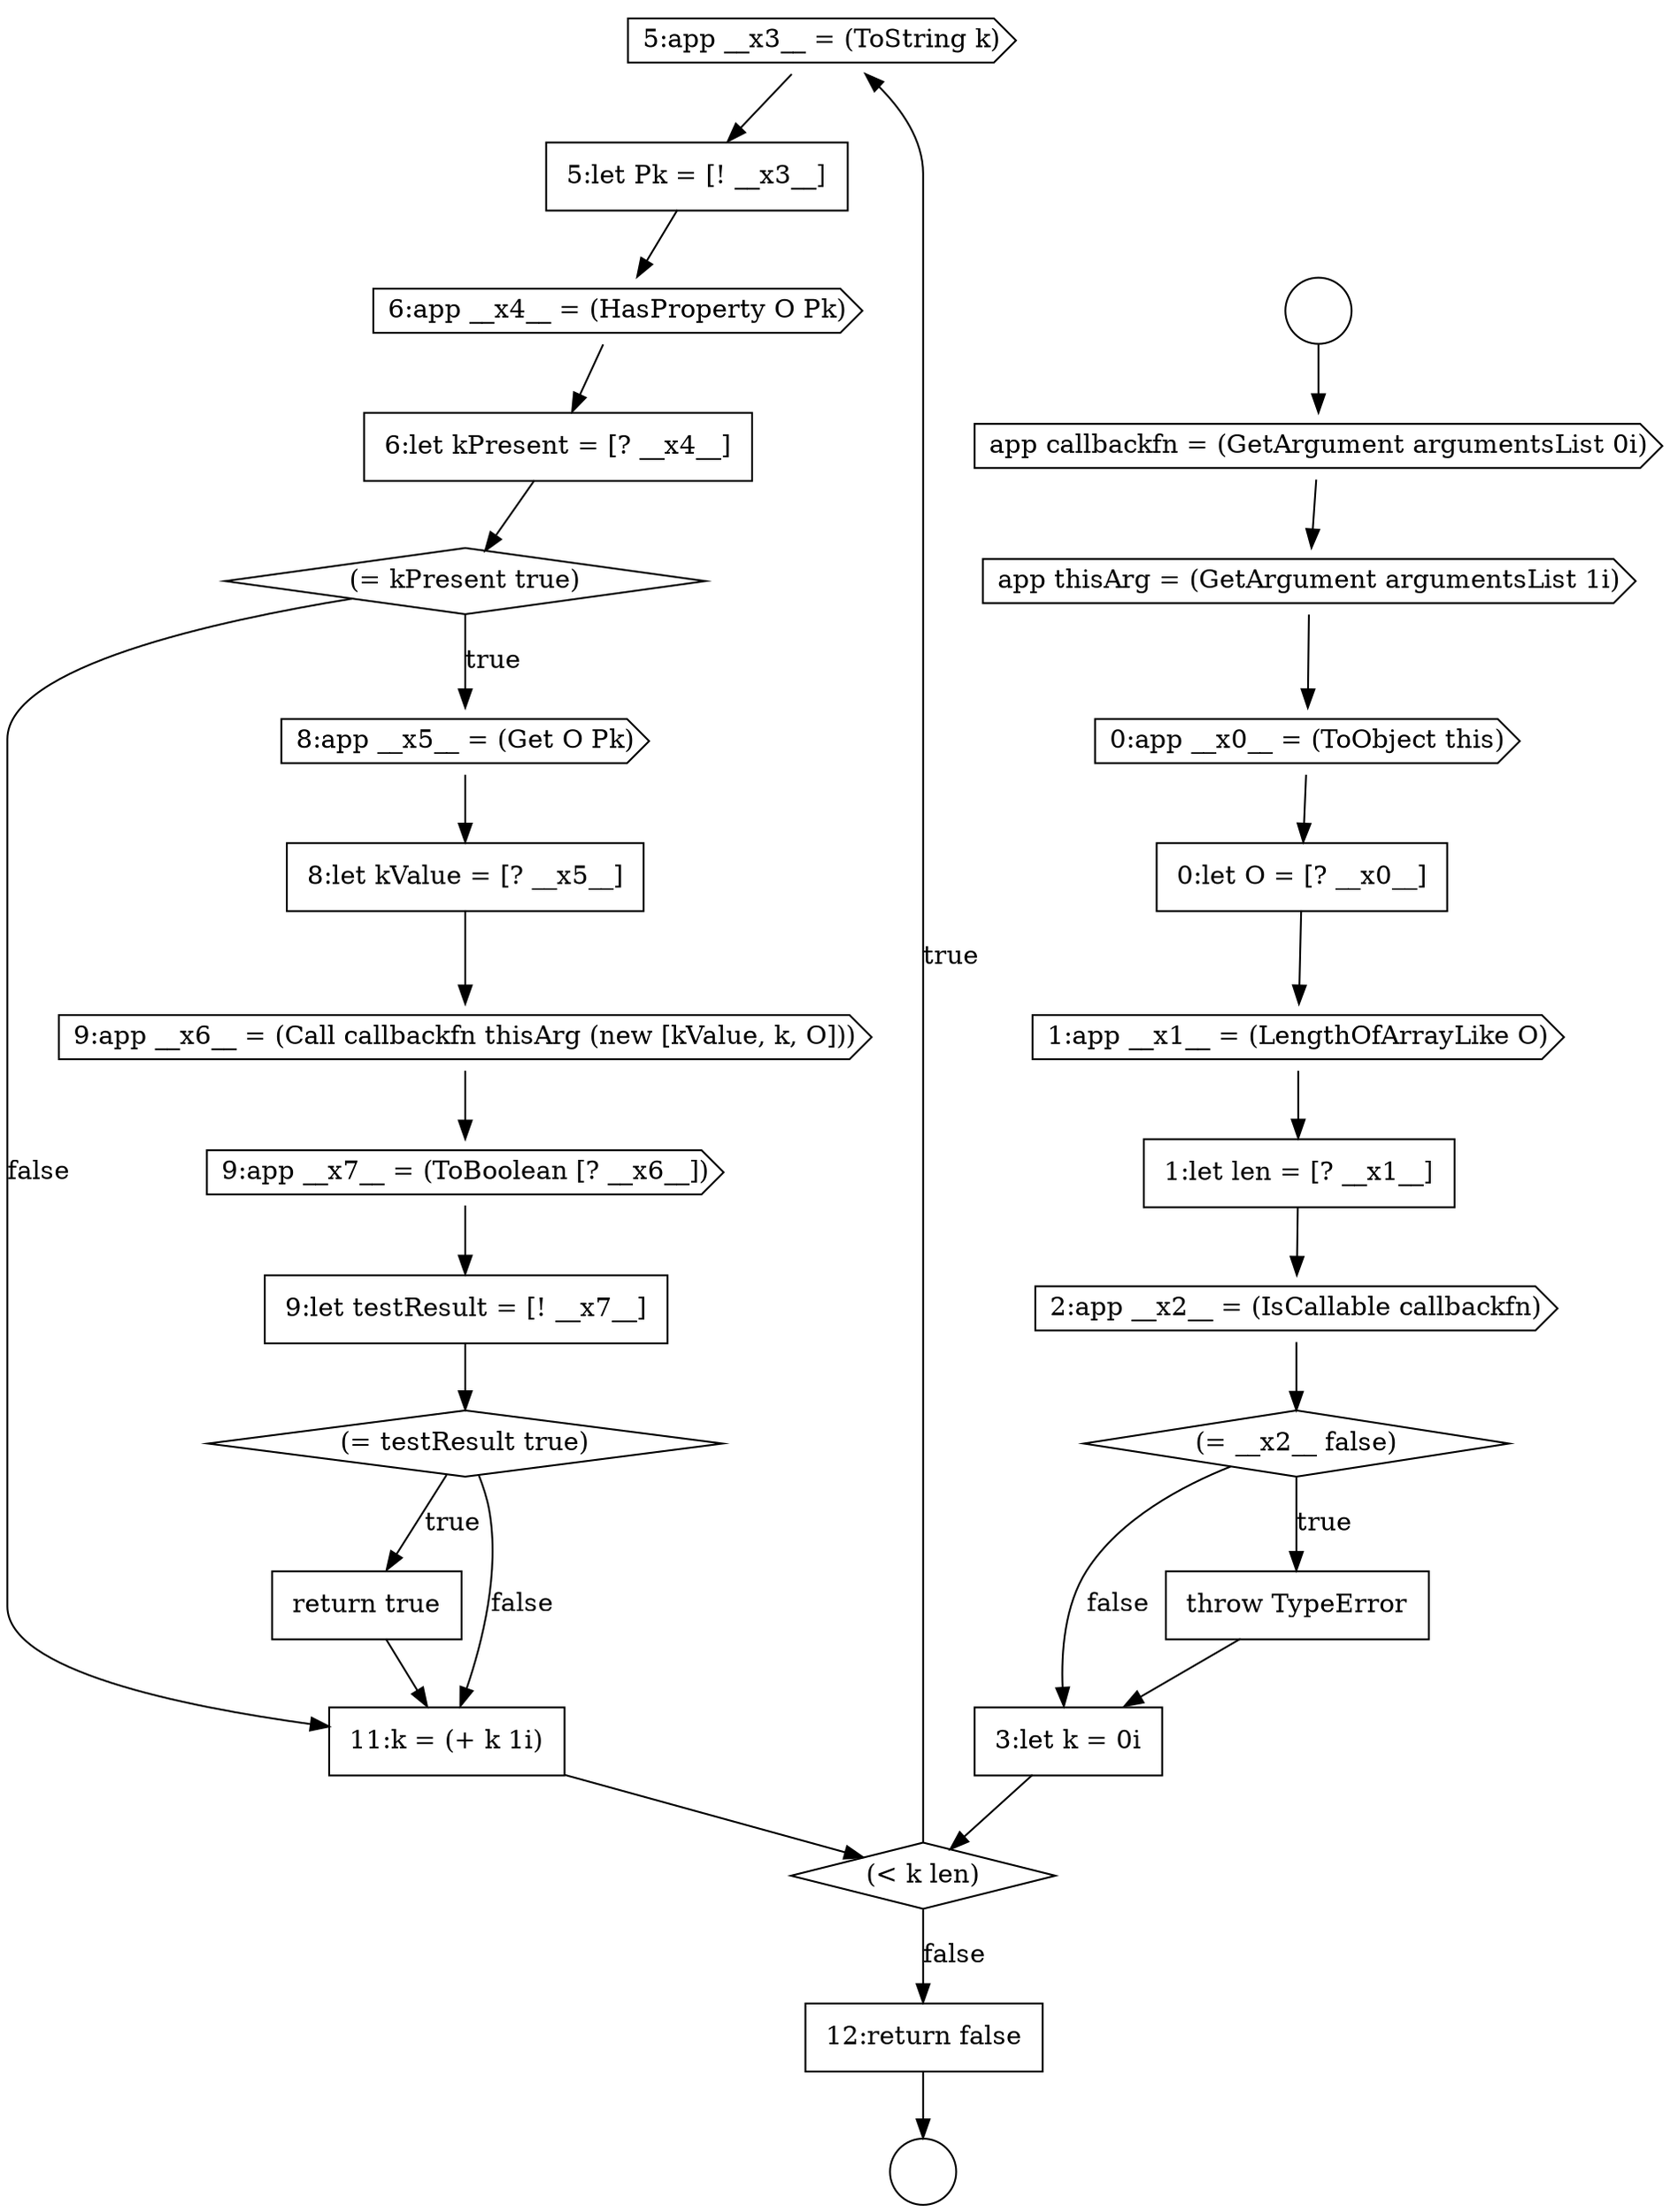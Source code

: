 digraph {
  node16501 [shape=cds, label=<<font color="black">5:app __x3__ = (ToString k)</font>> color="black" fillcolor="white" style=filled]
  node16512 [shape=none, margin=0, label=<<font color="black">
    <table border="0" cellborder="1" cellspacing="0" cellpadding="10">
      <tr><td align="left">return true</td></tr>
    </table>
  </font>> color="black" fillcolor="white" style=filled]
  node16497 [shape=diamond, label=<<font color="black">(= __x2__ false)</font>> color="black" fillcolor="white" style=filled]
  node16504 [shape=none, margin=0, label=<<font color="black">
    <table border="0" cellborder="1" cellspacing="0" cellpadding="10">
      <tr><td align="left">6:let kPresent = [? __x4__]</td></tr>
    </table>
  </font>> color="black" fillcolor="white" style=filled]
  node16499 [shape=none, margin=0, label=<<font color="black">
    <table border="0" cellborder="1" cellspacing="0" cellpadding="10">
      <tr><td align="left">3:let k = 0i</td></tr>
    </table>
  </font>> color="black" fillcolor="white" style=filled]
  node16502 [shape=none, margin=0, label=<<font color="black">
    <table border="0" cellborder="1" cellspacing="0" cellpadding="10">
      <tr><td align="left">5:let Pk = [! __x3__]</td></tr>
    </table>
  </font>> color="black" fillcolor="white" style=filled]
  node16514 [shape=none, margin=0, label=<<font color="black">
    <table border="0" cellborder="1" cellspacing="0" cellpadding="10">
      <tr><td align="left">12:return false</td></tr>
    </table>
  </font>> color="black" fillcolor="white" style=filled]
  node16513 [shape=none, margin=0, label=<<font color="black">
    <table border="0" cellborder="1" cellspacing="0" cellpadding="10">
      <tr><td align="left">11:k = (+ k 1i)</td></tr>
    </table>
  </font>> color="black" fillcolor="white" style=filled]
  node16498 [shape=none, margin=0, label=<<font color="black">
    <table border="0" cellborder="1" cellspacing="0" cellpadding="10">
      <tr><td align="left">throw TypeError</td></tr>
    </table>
  </font>> color="black" fillcolor="white" style=filled]
  node16491 [shape=cds, label=<<font color="black">app thisArg = (GetArgument argumentsList 1i)</font>> color="black" fillcolor="white" style=filled]
  node16488 [shape=circle label=" " color="black" fillcolor="white" style=filled]
  node16495 [shape=none, margin=0, label=<<font color="black">
    <table border="0" cellborder="1" cellspacing="0" cellpadding="10">
      <tr><td align="left">1:let len = [? __x1__]</td></tr>
    </table>
  </font>> color="black" fillcolor="white" style=filled]
  node16508 [shape=cds, label=<<font color="black">9:app __x6__ = (Call callbackfn thisArg (new [kValue, k, O]))</font>> color="black" fillcolor="white" style=filled]
  node16509 [shape=cds, label=<<font color="black">9:app __x7__ = (ToBoolean [? __x6__])</font>> color="black" fillcolor="white" style=filled]
  node16492 [shape=cds, label=<<font color="black">0:app __x0__ = (ToObject this)</font>> color="black" fillcolor="white" style=filled]
  node16505 [shape=diamond, label=<<font color="black">(= kPresent true)</font>> color="black" fillcolor="white" style=filled]
  node16496 [shape=cds, label=<<font color="black">2:app __x2__ = (IsCallable callbackfn)</font>> color="black" fillcolor="white" style=filled]
  node16503 [shape=cds, label=<<font color="black">6:app __x4__ = (HasProperty O Pk)</font>> color="black" fillcolor="white" style=filled]
  node16500 [shape=diamond, label=<<font color="black">(&lt; k len)</font>> color="black" fillcolor="white" style=filled]
  node16493 [shape=none, margin=0, label=<<font color="black">
    <table border="0" cellborder="1" cellspacing="0" cellpadding="10">
      <tr><td align="left">0:let O = [? __x0__]</td></tr>
    </table>
  </font>> color="black" fillcolor="white" style=filled]
  node16510 [shape=none, margin=0, label=<<font color="black">
    <table border="0" cellborder="1" cellspacing="0" cellpadding="10">
      <tr><td align="left">9:let testResult = [! __x7__]</td></tr>
    </table>
  </font>> color="black" fillcolor="white" style=filled]
  node16506 [shape=cds, label=<<font color="black">8:app __x5__ = (Get O Pk)</font>> color="black" fillcolor="white" style=filled]
  node16489 [shape=circle label=" " color="black" fillcolor="white" style=filled]
  node16507 [shape=none, margin=0, label=<<font color="black">
    <table border="0" cellborder="1" cellspacing="0" cellpadding="10">
      <tr><td align="left">8:let kValue = [? __x5__]</td></tr>
    </table>
  </font>> color="black" fillcolor="white" style=filled]
  node16494 [shape=cds, label=<<font color="black">1:app __x1__ = (LengthOfArrayLike O)</font>> color="black" fillcolor="white" style=filled]
  node16511 [shape=diamond, label=<<font color="black">(= testResult true)</font>> color="black" fillcolor="white" style=filled]
  node16490 [shape=cds, label=<<font color="black">app callbackfn = (GetArgument argumentsList 0i)</font>> color="black" fillcolor="white" style=filled]
  node16514 -> node16489 [ color="black"]
  node16500 -> node16501 [label=<<font color="black">true</font>> color="black"]
  node16500 -> node16514 [label=<<font color="black">false</font>> color="black"]
  node16496 -> node16497 [ color="black"]
  node16507 -> node16508 [ color="black"]
  node16492 -> node16493 [ color="black"]
  node16509 -> node16510 [ color="black"]
  node16495 -> node16496 [ color="black"]
  node16488 -> node16490 [ color="black"]
  node16513 -> node16500 [ color="black"]
  node16506 -> node16507 [ color="black"]
  node16508 -> node16509 [ color="black"]
  node16494 -> node16495 [ color="black"]
  node16503 -> node16504 [ color="black"]
  node16497 -> node16498 [label=<<font color="black">true</font>> color="black"]
  node16497 -> node16499 [label=<<font color="black">false</font>> color="black"]
  node16511 -> node16512 [label=<<font color="black">true</font>> color="black"]
  node16511 -> node16513 [label=<<font color="black">false</font>> color="black"]
  node16490 -> node16491 [ color="black"]
  node16493 -> node16494 [ color="black"]
  node16498 -> node16499 [ color="black"]
  node16512 -> node16513 [ color="black"]
  node16504 -> node16505 [ color="black"]
  node16505 -> node16506 [label=<<font color="black">true</font>> color="black"]
  node16505 -> node16513 [label=<<font color="black">false</font>> color="black"]
  node16501 -> node16502 [ color="black"]
  node16499 -> node16500 [ color="black"]
  node16510 -> node16511 [ color="black"]
  node16502 -> node16503 [ color="black"]
  node16491 -> node16492 [ color="black"]
}
